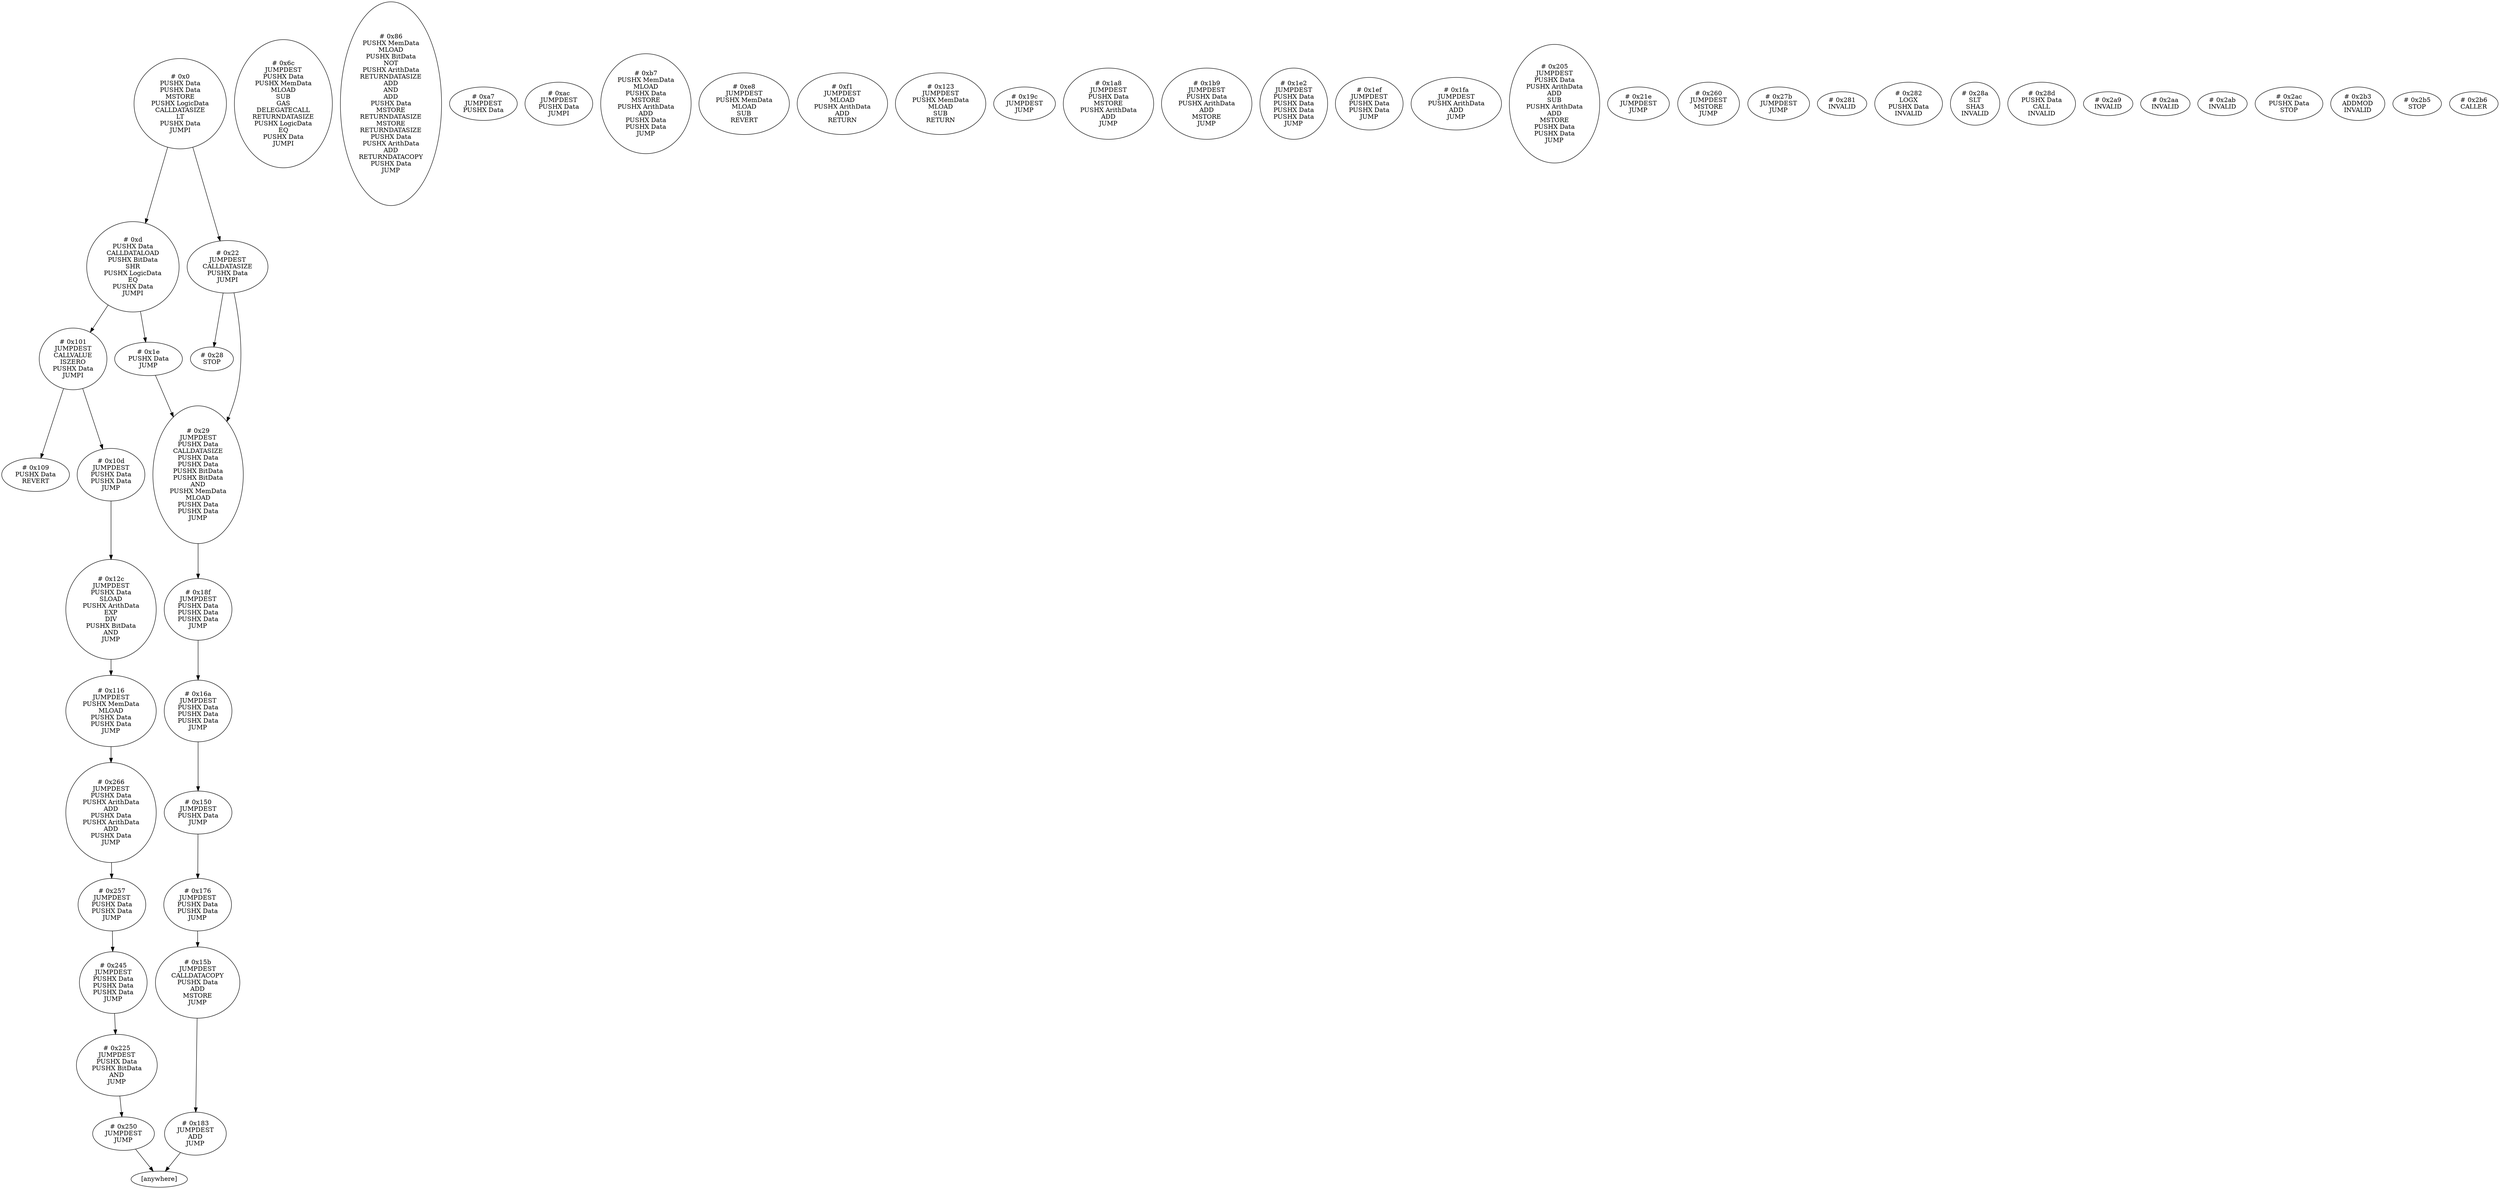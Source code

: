 /* Generated by GvGen v.1.0 (https://www.github.com/stricaud/gvgen) */

digraph G {
compound=true;
   node1 [label="[anywhere]"];
   node2 [label="# 0x0
PUSHX Data
PUSHX Data
MSTORE
PUSHX LogicData
CALLDATASIZE
LT
PUSHX Data
JUMPI
"];
   node3 [label="# 0xd
PUSHX Data
CALLDATALOAD
PUSHX BitData
SHR
PUSHX LogicData
EQ
PUSHX Data
JUMPI
"];
   node4 [label="# 0x1e
PUSHX Data
JUMP
"];
   node5 [label="# 0x22
JUMPDEST
CALLDATASIZE
PUSHX Data
JUMPI
"];
   node6 [label="# 0x28
STOP
"];
   node7 [label="# 0x29
JUMPDEST
PUSHX Data
CALLDATASIZE
PUSHX Data
PUSHX Data
PUSHX BitData
PUSHX BitData
AND
PUSHX MemData
MLOAD
PUSHX Data
PUSHX Data
JUMP
"];
   node8 [label="# 0x6c
JUMPDEST
PUSHX Data
PUSHX MemData
MLOAD
SUB
GAS
DELEGATECALL
RETURNDATASIZE
PUSHX LogicData
EQ
PUSHX Data
JUMPI
"];
   node9 [label="# 0x86
PUSHX MemData
MLOAD
PUSHX BitData
NOT
PUSHX ArithData
RETURNDATASIZE
ADD
AND
ADD
PUSHX Data
MSTORE
RETURNDATASIZE
MSTORE
RETURNDATASIZE
PUSHX Data
PUSHX ArithData
ADD
RETURNDATACOPY
PUSHX Data
JUMP
"];
   node10 [label="# 0xa7
JUMPDEST
PUSHX Data
"];
   node11 [label="# 0xac
JUMPDEST
PUSHX Data
JUMPI
"];
   node12 [label="# 0xb7
PUSHX MemData
MLOAD
PUSHX Data
MSTORE
PUSHX ArithData
ADD
PUSHX Data
PUSHX Data
JUMP
"];
   node13 [label="# 0xe8
JUMPDEST
PUSHX MemData
MLOAD
SUB
REVERT
"];
   node14 [label="# 0xf1
JUMPDEST
MLOAD
PUSHX ArithData
ADD
RETURN
"];
   node15 [label="# 0x101
JUMPDEST
CALLVALUE
ISZERO
PUSHX Data
JUMPI
"];
   node16 [label="# 0x109
PUSHX Data
REVERT
"];
   node17 [label="# 0x10d
JUMPDEST
PUSHX Data
PUSHX Data
JUMP
"];
   node18 [label="# 0x116
JUMPDEST
PUSHX MemData
MLOAD
PUSHX Data
PUSHX Data
JUMP
"];
   node19 [label="# 0x123
JUMPDEST
PUSHX MemData
MLOAD
SUB
RETURN
"];
   node20 [label="# 0x12c
JUMPDEST
PUSHX Data
SLOAD
PUSHX ArithData
EXP
DIV
PUSHX BitData
AND
JUMP
"];
   node21 [label="# 0x150
JUMPDEST
PUSHX Data
JUMP
"];
   node22 [label="# 0x15b
JUMPDEST
CALLDATACOPY
PUSHX Data
ADD
MSTORE
JUMP
"];
   node23 [label="# 0x16a
JUMPDEST
PUSHX Data
PUSHX Data
PUSHX Data
JUMP
"];
   node24 [label="# 0x176
JUMPDEST
PUSHX Data
PUSHX Data
JUMP
"];
   node25 [label="# 0x183
JUMPDEST
ADD
JUMP
"];
   node26 [label="# 0x18f
JUMPDEST
PUSHX Data
PUSHX Data
PUSHX Data
JUMP
"];
   node27 [label="# 0x19c
JUMPDEST
JUMP
"];
   node28 [label="# 0x1a8
JUMPDEST
PUSHX Data
MSTORE
PUSHX ArithData
ADD
JUMP
"];
   node29 [label="# 0x1b9
JUMPDEST
PUSHX Data
PUSHX ArithData
ADD
MSTORE
JUMP
"];
   node30 [label="# 0x1e2
JUMPDEST
PUSHX Data
PUSHX Data
PUSHX Data
PUSHX Data
JUMP
"];
   node31 [label="# 0x1ef
JUMPDEST
PUSHX Data
PUSHX Data
JUMP
"];
   node32 [label="# 0x1fa
JUMPDEST
PUSHX ArithData
ADD
JUMP
"];
   node33 [label="# 0x205
JUMPDEST
PUSHX Data
PUSHX ArithData
ADD
SUB
PUSHX ArithData
ADD
MSTORE
PUSHX Data
PUSHX Data
JUMP
"];
   node34 [label="# 0x21e
JUMPDEST
JUMP
"];
   node35 [label="# 0x225
JUMPDEST
PUSHX Data
PUSHX BitData
AND
JUMP
"];
   node36 [label="# 0x245
JUMPDEST
PUSHX Data
PUSHX Data
PUSHX Data
JUMP
"];
   node37 [label="# 0x250
JUMPDEST
JUMP
"];
   node38 [label="# 0x257
JUMPDEST
PUSHX Data
PUSHX Data
JUMP
"];
   node39 [label="# 0x260
JUMPDEST
MSTORE
JUMP
"];
   node40 [label="# 0x266
JUMPDEST
PUSHX Data
PUSHX ArithData
ADD
PUSHX Data
PUSHX ArithData
ADD
PUSHX Data
JUMP
"];
   node41 [label="# 0x27b
JUMPDEST
JUMP
"];
   node42 [label="# 0x281
INVALID
"];
   node43 [label="# 0x282
LOGX
PUSHX Data
INVALID
"];
   node44 [label="# 0x28a
SLT
SHA3
INVALID
"];
   node45 [label="# 0x28d
PUSHX Data
CALL
INVALID
"];
   node46 [label="# 0x2a9
INVALID
"];
   node47 [label="# 0x2aa
INVALID
"];
   node48 [label="# 0x2ab
INVALID
"];
   node49 [label="# 0x2ac
PUSHX Data
STOP
"];
   node50 [label="# 0x2b3
ADDMOD
INVALID
"];
   node51 [label="# 0x2b5
STOP
"];
   node52 [label="# 0x2b6
CALLER
"];
node2->node5;
node2->node3;
node3->node15;
node3->node4;
node4->node7;
node5->node7;
node5->node6;
node7->node26;
node15->node17;
node15->node16;
node17->node20;
node18->node40;
node20->node18;
node21->node24;
node22->node25;
node23->node21;
node24->node22;
node25->node1;
node26->node23;
node35->node37;
node36->node35;
node37->node1;
node38->node36;
node40->node38;
}
